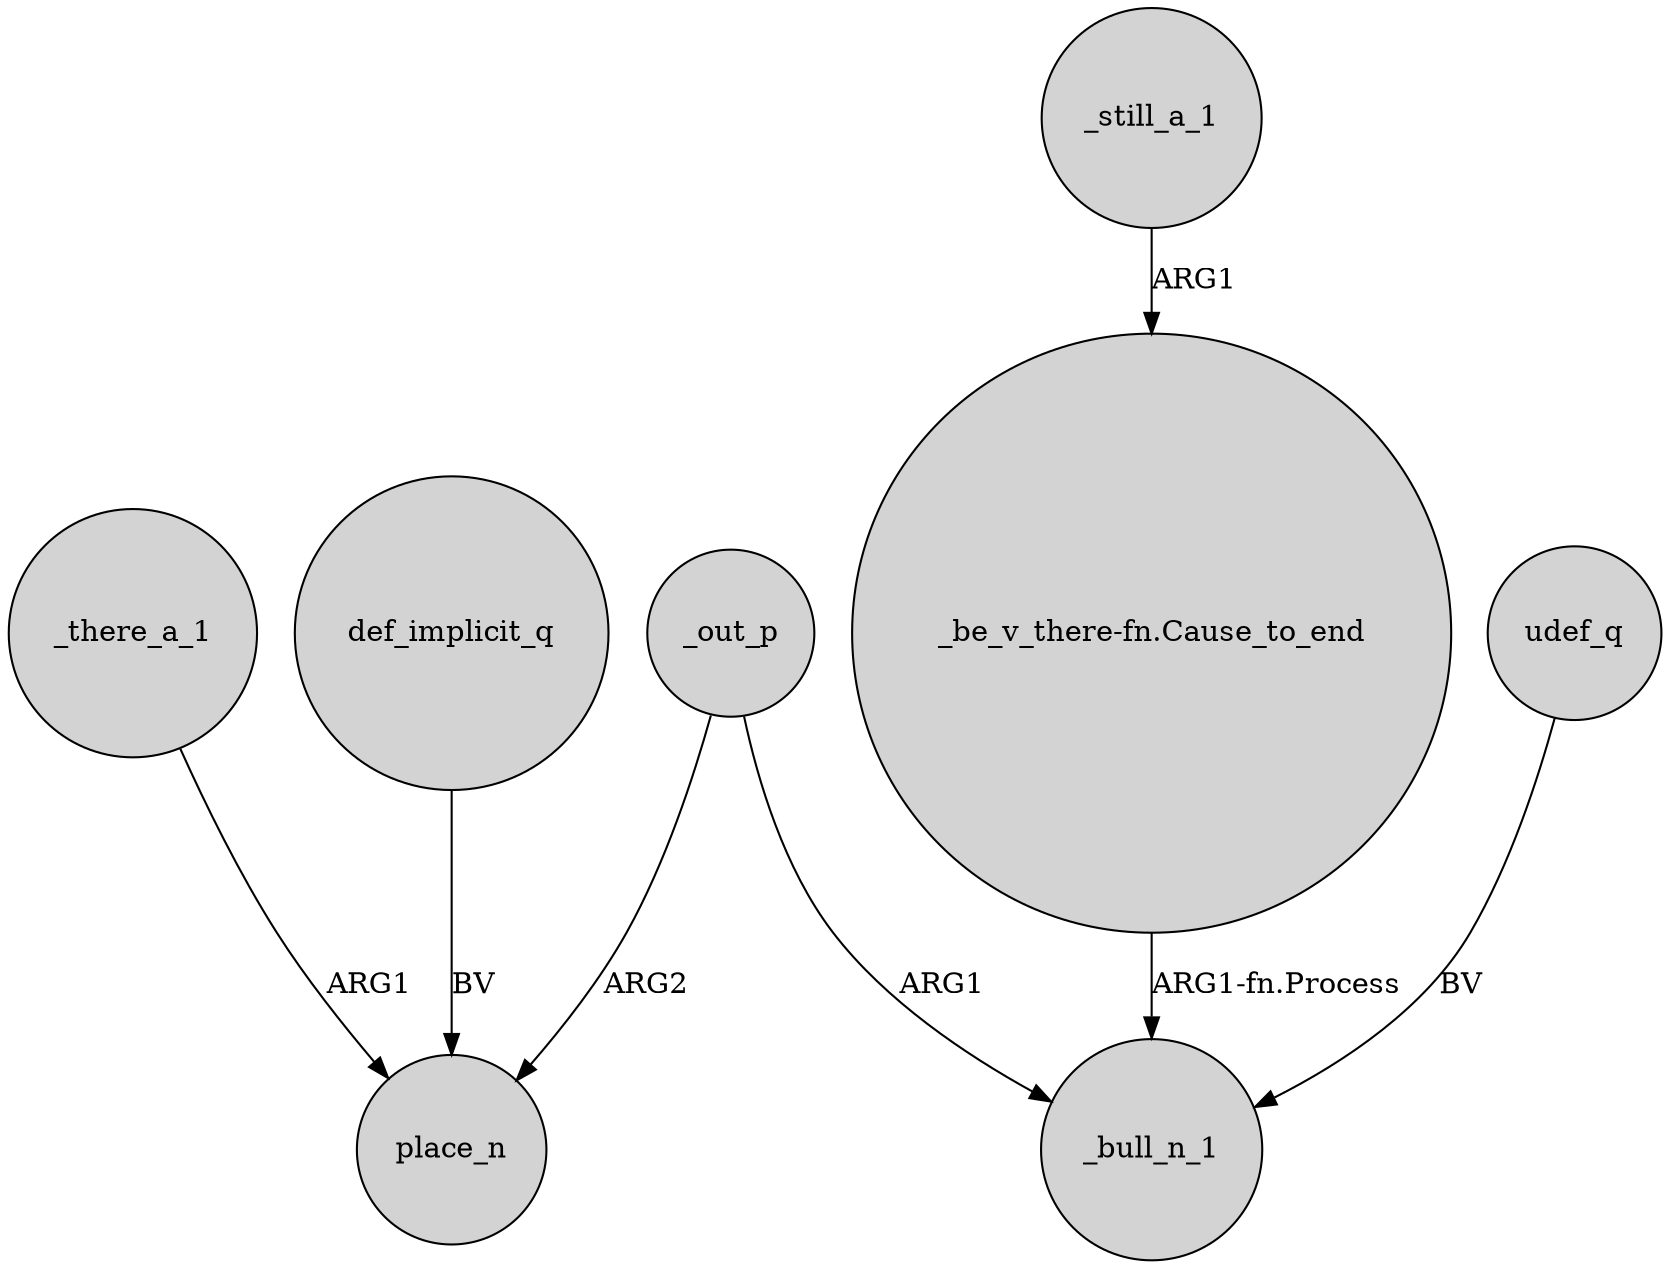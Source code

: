 digraph {
	node [shape=circle style=filled]
	_out_p -> place_n [label=ARG2]
	"_be_v_there-fn.Cause_to_end" -> _bull_n_1 [label="ARG1-fn.Process"]
	_out_p -> _bull_n_1 [label=ARG1]
	def_implicit_q -> place_n [label=BV]
	_there_a_1 -> place_n [label=ARG1]
	udef_q -> _bull_n_1 [label=BV]
	_still_a_1 -> "_be_v_there-fn.Cause_to_end" [label=ARG1]
}
